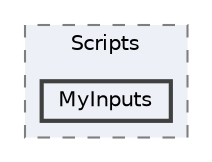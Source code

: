digraph "Assets/Scripts/MyInputs"
{
 // LATEX_PDF_SIZE
  bgcolor="transparent";
  edge [fontname=Helvetica,fontsize=10,labelfontname=Helvetica,labelfontsize=10];
  node [fontname=Helvetica,fontsize=10,shape=box,height=0.2,width=0.4];
  compound=true
  subgraph clusterdir_f13b41af88cf68434578284aaf699e39 {
    graph [ bgcolor="#edf0f7", pencolor="grey50", label="Scripts", fontname=Helvetica,fontsize=10 style="filled,dashed", URL="dir_f13b41af88cf68434578284aaf699e39.html",tooltip=""]
  dir_cbd4f57f6941f3030c97c9e0e1bfad3e [label="MyInputs", fillcolor="#edf0f7", color="grey25", style="filled,bold", URL="dir_cbd4f57f6941f3030c97c9e0e1bfad3e.html",tooltip=""];
  }
}
